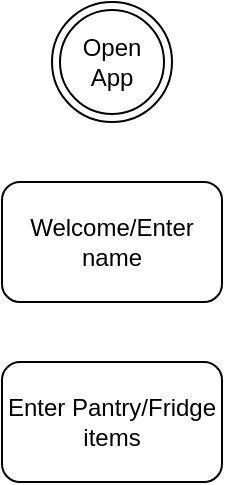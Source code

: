 <mxfile>
    <diagram id="Cup0HZ-pOSTOrSYhq9Lv" name="Page-1">
        <mxGraphModel dx="512" dy="900" grid="1" gridSize="10" guides="1" tooltips="1" connect="1" arrows="1" fold="1" page="1" pageScale="1" pageWidth="827" pageHeight="1169" math="0" shadow="0">
            <root>
                <mxCell id="0"/>
                <mxCell id="1" parent="0"/>
                <mxCell id="3" value="Open&lt;br&gt;App" style="ellipse;shape=doubleEllipse;whiteSpace=wrap;html=1;aspect=fixed;" vertex="1" parent="1">
                    <mxGeometry x="90" y="50" width="60" height="60" as="geometry"/>
                </mxCell>
                <mxCell id="13" value="Welcome/Enter name" style="rounded=1;whiteSpace=wrap;html=1;" vertex="1" parent="1">
                    <mxGeometry x="65" y="140" width="110" height="60" as="geometry"/>
                </mxCell>
                <mxCell id="14" value="Enter Pantry/Fridge items" style="rounded=1;whiteSpace=wrap;html=1;" vertex="1" parent="1">
                    <mxGeometry x="65" y="230" width="110" height="60" as="geometry"/>
                </mxCell>
            </root>
        </mxGraphModel>
    </diagram>
</mxfile>